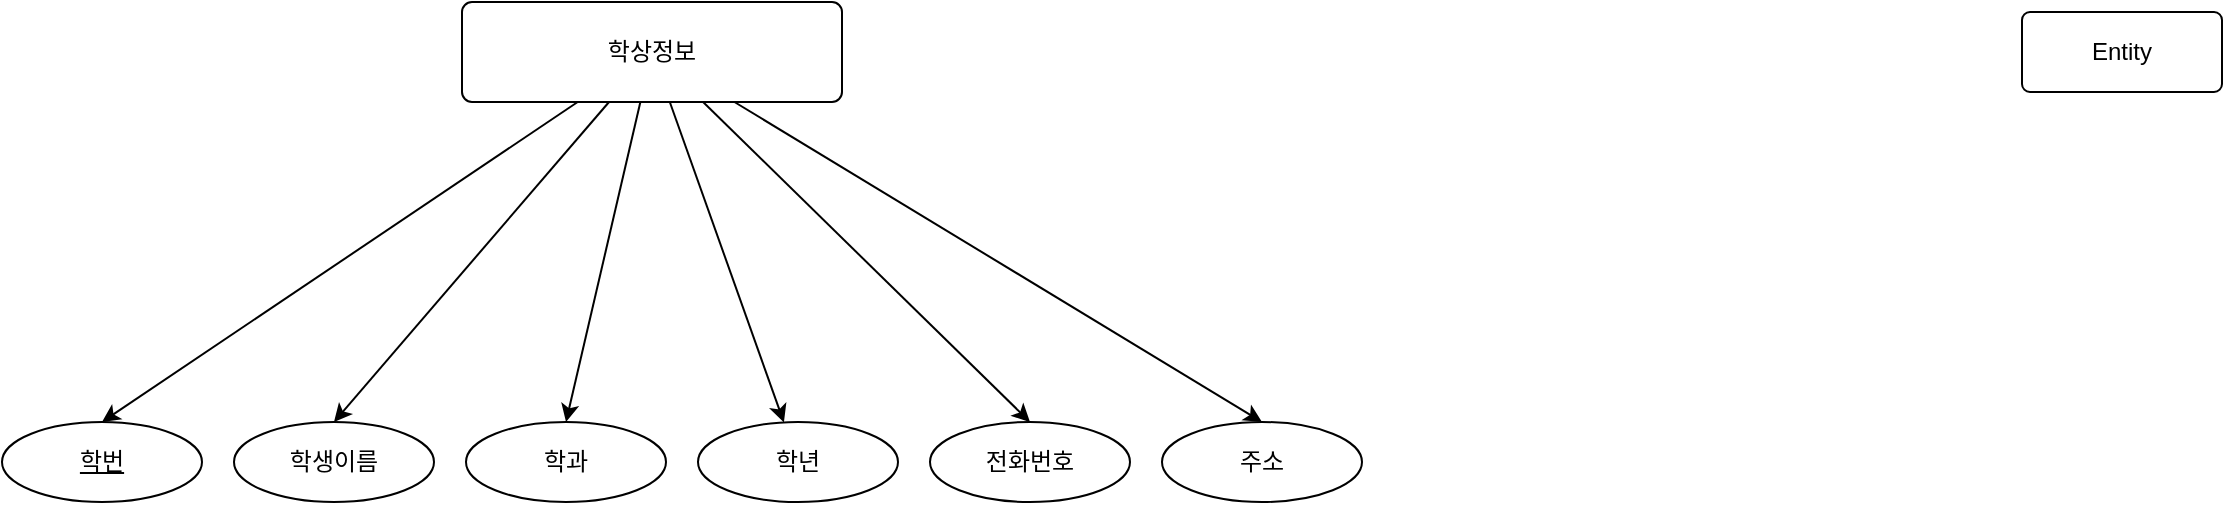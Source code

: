 <mxfile version="24.6.4" type="device">
  <diagram name="페이지-1" id="AgX4ZW0-Dqr8SKiTjsvv">
    <mxGraphModel dx="1802" dy="1092" grid="1" gridSize="10" guides="1" tooltips="1" connect="1" arrows="1" fold="1" page="1" pageScale="1" pageWidth="4681" pageHeight="3300" math="0" shadow="0">
      <root>
        <mxCell id="0" />
        <mxCell id="1" parent="0" />
        <mxCell id="M4-Ia4zdqxRT46iFurV6-8" style="rounded=0;orthogonalLoop=1;jettySize=auto;html=1;entryX=0.5;entryY=0;entryDx=0;entryDy=0;" edge="1" parent="1" source="M4-Ia4zdqxRT46iFurV6-1" target="M4-Ia4zdqxRT46iFurV6-2">
          <mxGeometry relative="1" as="geometry" />
        </mxCell>
        <mxCell id="M4-Ia4zdqxRT46iFurV6-9" style="rounded=0;orthogonalLoop=1;jettySize=auto;html=1;entryX=0.5;entryY=0;entryDx=0;entryDy=0;" edge="1" parent="1" source="M4-Ia4zdqxRT46iFurV6-1" target="M4-Ia4zdqxRT46iFurV6-3">
          <mxGeometry relative="1" as="geometry" />
        </mxCell>
        <mxCell id="M4-Ia4zdqxRT46iFurV6-10" style="rounded=0;orthogonalLoop=1;jettySize=auto;html=1;entryX=0.5;entryY=0;entryDx=0;entryDy=0;" edge="1" parent="1" source="M4-Ia4zdqxRT46iFurV6-1" target="M4-Ia4zdqxRT46iFurV6-4">
          <mxGeometry relative="1" as="geometry" />
        </mxCell>
        <mxCell id="M4-Ia4zdqxRT46iFurV6-11" style="rounded=0;orthogonalLoop=1;jettySize=auto;html=1;" edge="1" parent="1" source="M4-Ia4zdqxRT46iFurV6-1" target="M4-Ia4zdqxRT46iFurV6-5">
          <mxGeometry relative="1" as="geometry" />
        </mxCell>
        <mxCell id="M4-Ia4zdqxRT46iFurV6-13" style="rounded=0;orthogonalLoop=1;jettySize=auto;html=1;entryX=0.5;entryY=0;entryDx=0;entryDy=0;" edge="1" parent="1" source="M4-Ia4zdqxRT46iFurV6-1" target="M4-Ia4zdqxRT46iFurV6-6">
          <mxGeometry relative="1" as="geometry" />
        </mxCell>
        <mxCell id="M4-Ia4zdqxRT46iFurV6-14" style="rounded=0;orthogonalLoop=1;jettySize=auto;html=1;entryX=0.5;entryY=0;entryDx=0;entryDy=0;" edge="1" parent="1" source="M4-Ia4zdqxRT46iFurV6-1" target="M4-Ia4zdqxRT46iFurV6-7">
          <mxGeometry relative="1" as="geometry" />
        </mxCell>
        <mxCell id="M4-Ia4zdqxRT46iFurV6-1" value="학상정보" style="rounded=1;arcSize=10;whiteSpace=wrap;html=1;align=center;" vertex="1" parent="1">
          <mxGeometry x="430" y="210" width="190" height="50" as="geometry" />
        </mxCell>
        <mxCell id="M4-Ia4zdqxRT46iFurV6-2" value="학번" style="ellipse;whiteSpace=wrap;html=1;align=center;fontStyle=4;" vertex="1" parent="1">
          <mxGeometry x="200" y="420" width="100" height="40" as="geometry" />
        </mxCell>
        <mxCell id="M4-Ia4zdqxRT46iFurV6-3" value="학생이름" style="ellipse;whiteSpace=wrap;html=1;align=center;" vertex="1" parent="1">
          <mxGeometry x="316" y="420" width="100" height="40" as="geometry" />
        </mxCell>
        <mxCell id="M4-Ia4zdqxRT46iFurV6-4" value="학과" style="ellipse;whiteSpace=wrap;html=1;align=center;" vertex="1" parent="1">
          <mxGeometry x="432" y="420" width="100" height="40" as="geometry" />
        </mxCell>
        <mxCell id="M4-Ia4zdqxRT46iFurV6-5" value="학년" style="ellipse;whiteSpace=wrap;html=1;align=center;" vertex="1" parent="1">
          <mxGeometry x="548" y="420" width="100" height="40" as="geometry" />
        </mxCell>
        <mxCell id="M4-Ia4zdqxRT46iFurV6-6" value="전화번호" style="ellipse;whiteSpace=wrap;html=1;align=center;" vertex="1" parent="1">
          <mxGeometry x="664" y="420" width="100" height="40" as="geometry" />
        </mxCell>
        <mxCell id="M4-Ia4zdqxRT46iFurV6-7" value="주소" style="ellipse;whiteSpace=wrap;html=1;align=center;" vertex="1" parent="1">
          <mxGeometry x="780" y="420" width="100" height="40" as="geometry" />
        </mxCell>
        <mxCell id="M4-Ia4zdqxRT46iFurV6-15" value="Entity" style="rounded=1;arcSize=10;whiteSpace=wrap;html=1;align=center;" vertex="1" parent="1">
          <mxGeometry x="1210" y="215" width="100" height="40" as="geometry" />
        </mxCell>
      </root>
    </mxGraphModel>
  </diagram>
</mxfile>
